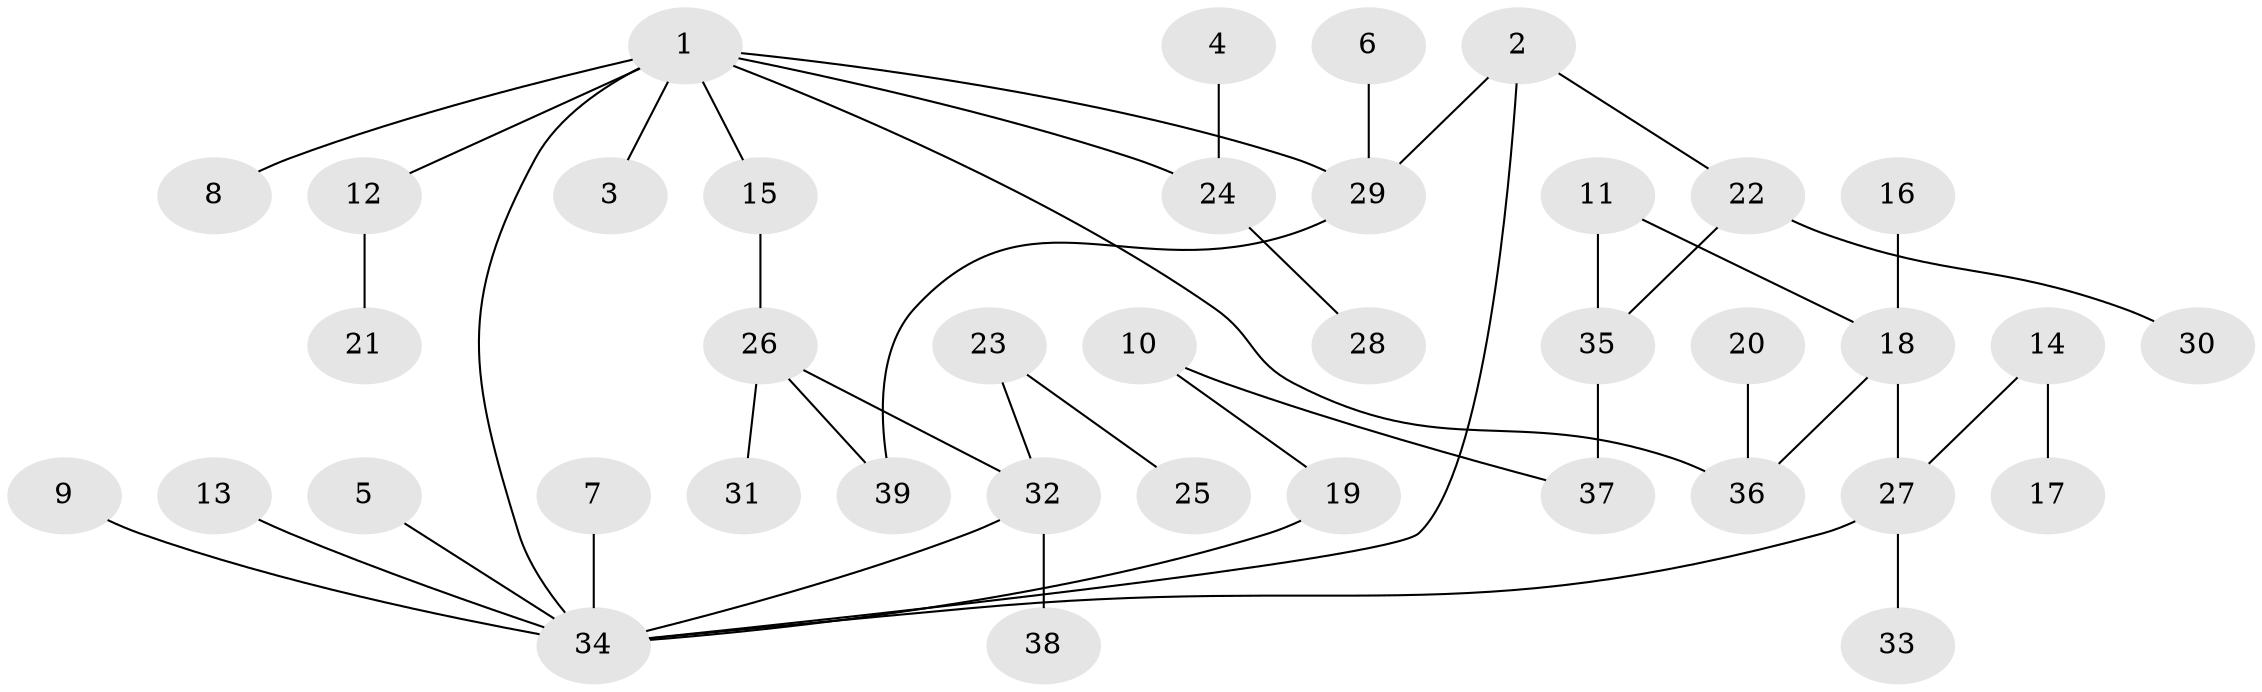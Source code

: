 // original degree distribution, {5: 0.05194805194805195, 2: 0.3246753246753247, 9: 0.012987012987012988, 3: 0.09090909090909091, 1: 0.4155844155844156, 4: 0.1038961038961039}
// Generated by graph-tools (version 1.1) at 2025/25/03/09/25 03:25:36]
// undirected, 39 vertices, 44 edges
graph export_dot {
graph [start="1"]
  node [color=gray90,style=filled];
  1;
  2;
  3;
  4;
  5;
  6;
  7;
  8;
  9;
  10;
  11;
  12;
  13;
  14;
  15;
  16;
  17;
  18;
  19;
  20;
  21;
  22;
  23;
  24;
  25;
  26;
  27;
  28;
  29;
  30;
  31;
  32;
  33;
  34;
  35;
  36;
  37;
  38;
  39;
  1 -- 3 [weight=1.0];
  1 -- 8 [weight=1.0];
  1 -- 12 [weight=1.0];
  1 -- 15 [weight=1.0];
  1 -- 24 [weight=1.0];
  1 -- 29 [weight=1.0];
  1 -- 34 [weight=1.0];
  1 -- 36 [weight=1.0];
  2 -- 22 [weight=1.0];
  2 -- 29 [weight=1.0];
  2 -- 34 [weight=1.0];
  4 -- 24 [weight=1.0];
  5 -- 34 [weight=1.0];
  6 -- 29 [weight=1.0];
  7 -- 34 [weight=1.0];
  9 -- 34 [weight=1.0];
  10 -- 19 [weight=1.0];
  10 -- 37 [weight=1.0];
  11 -- 18 [weight=1.0];
  11 -- 35 [weight=1.0];
  12 -- 21 [weight=1.0];
  13 -- 34 [weight=1.0];
  14 -- 17 [weight=1.0];
  14 -- 27 [weight=1.0];
  15 -- 26 [weight=1.0];
  16 -- 18 [weight=1.0];
  18 -- 27 [weight=1.0];
  18 -- 36 [weight=1.0];
  19 -- 34 [weight=1.0];
  20 -- 36 [weight=1.0];
  22 -- 30 [weight=1.0];
  22 -- 35 [weight=1.0];
  23 -- 25 [weight=1.0];
  23 -- 32 [weight=1.0];
  24 -- 28 [weight=1.0];
  26 -- 31 [weight=1.0];
  26 -- 32 [weight=1.0];
  26 -- 39 [weight=1.0];
  27 -- 33 [weight=1.0];
  27 -- 34 [weight=1.0];
  29 -- 39 [weight=1.0];
  32 -- 34 [weight=1.0];
  32 -- 38 [weight=1.0];
  35 -- 37 [weight=1.0];
}
